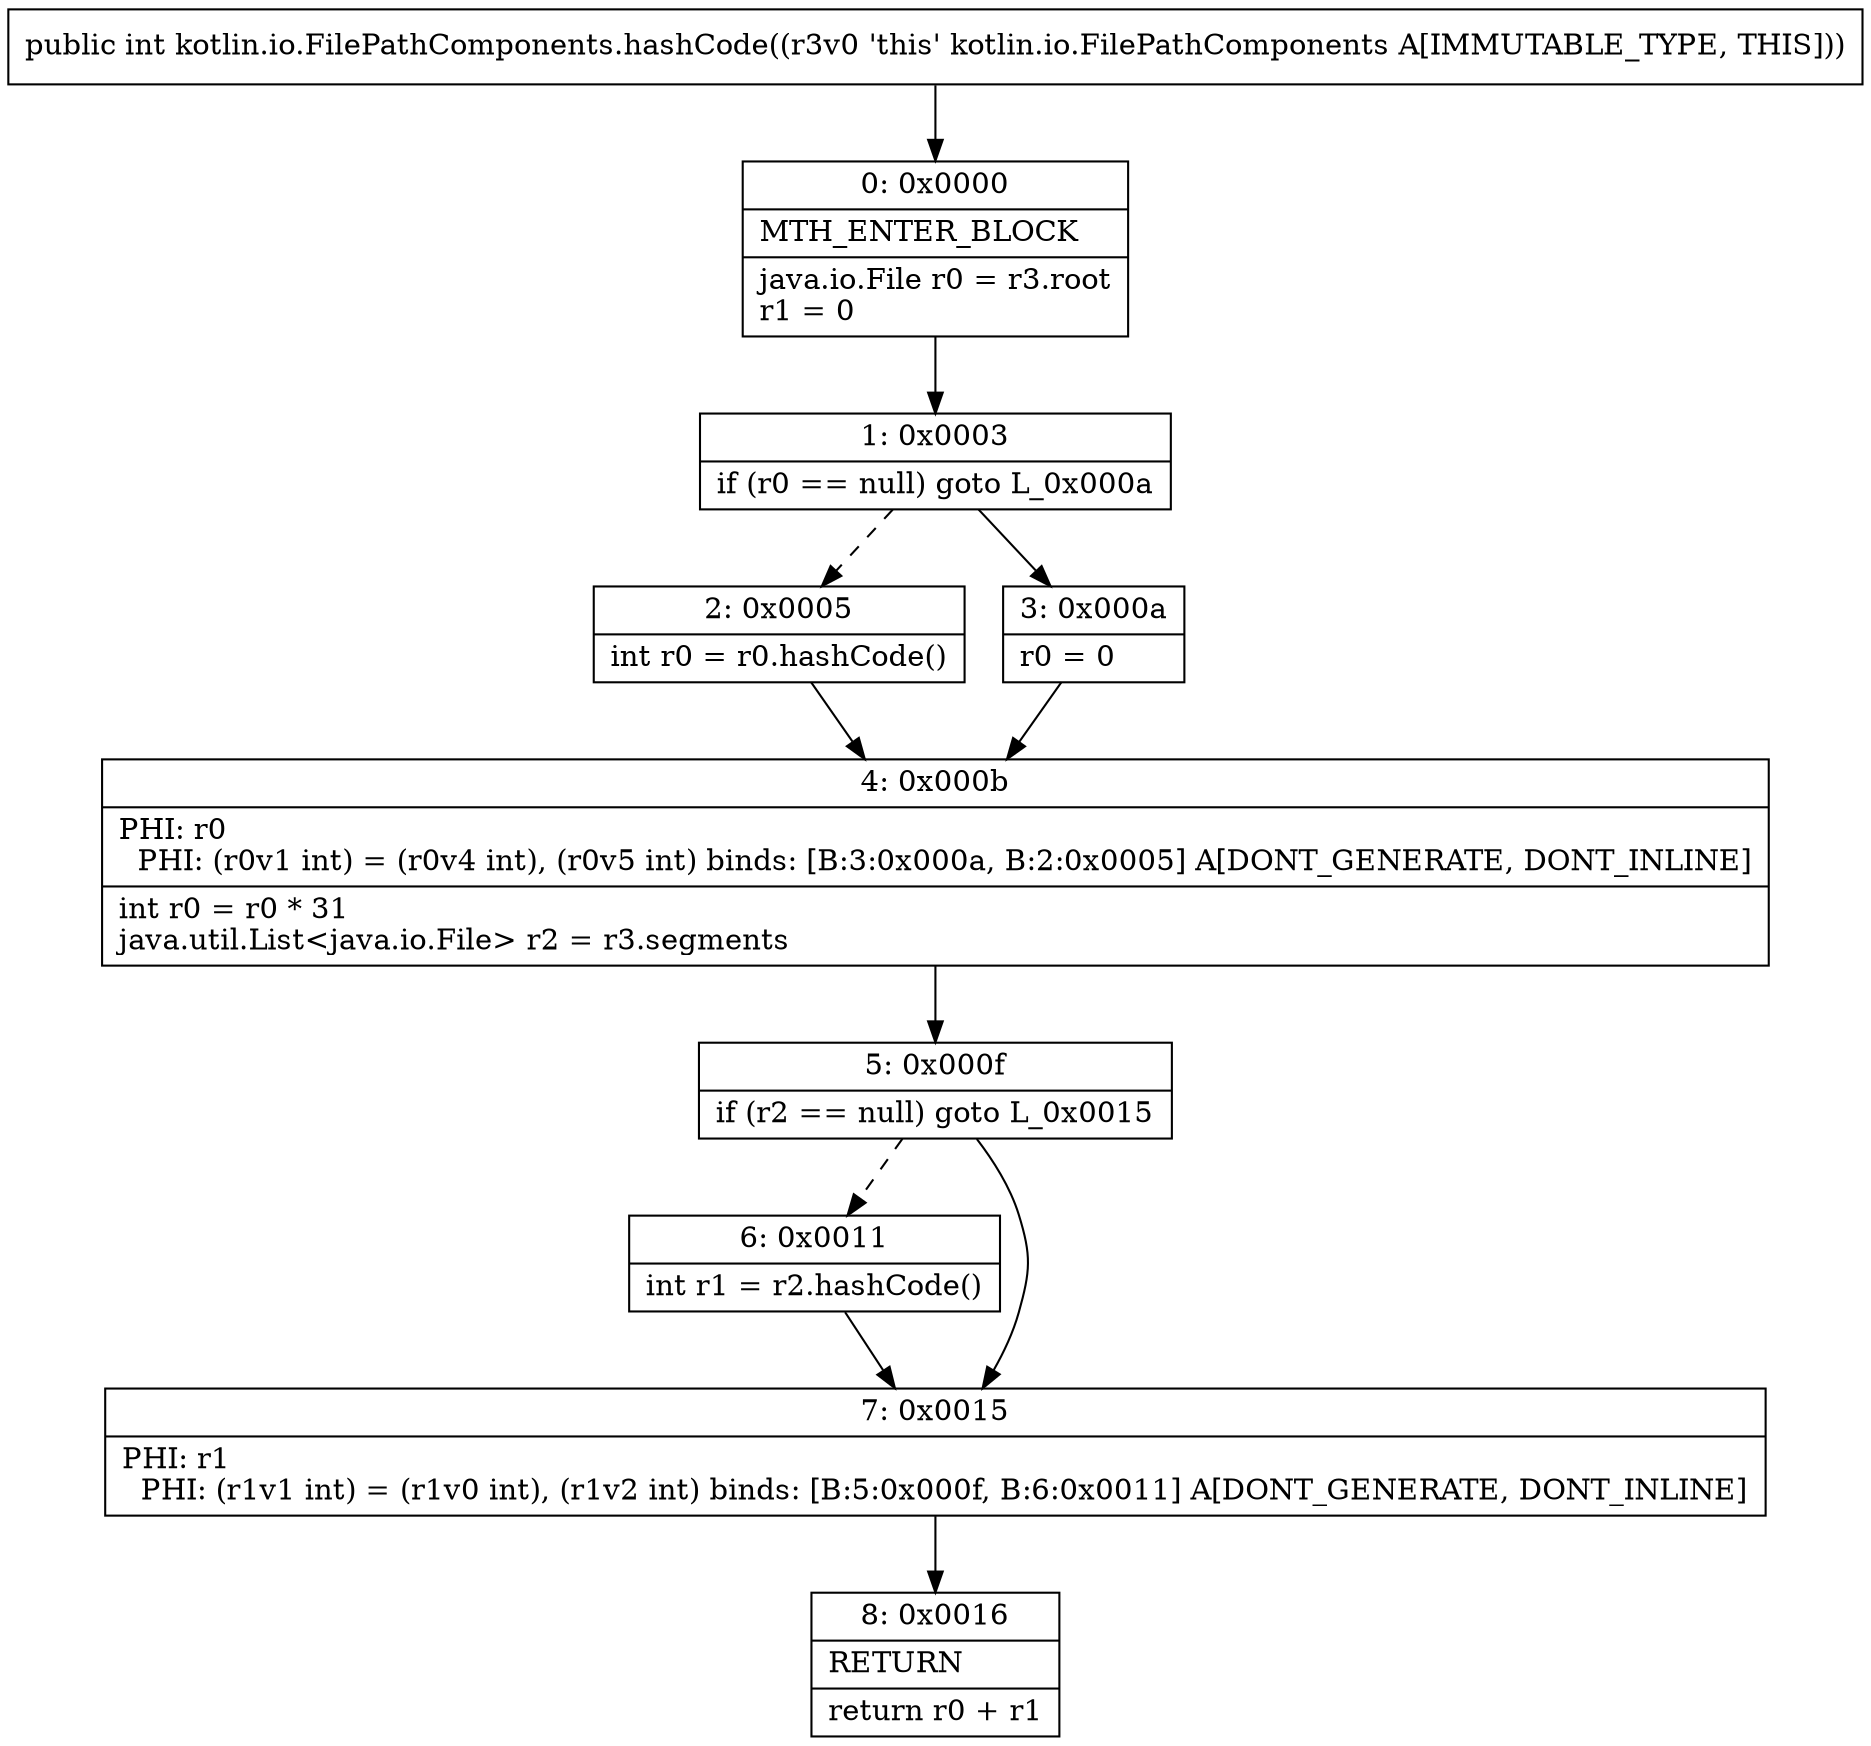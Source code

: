 digraph "CFG forkotlin.io.FilePathComponents.hashCode()I" {
Node_0 [shape=record,label="{0\:\ 0x0000|MTH_ENTER_BLOCK\l|java.io.File r0 = r3.root\lr1 = 0\l}"];
Node_1 [shape=record,label="{1\:\ 0x0003|if (r0 == null) goto L_0x000a\l}"];
Node_2 [shape=record,label="{2\:\ 0x0005|int r0 = r0.hashCode()\l}"];
Node_3 [shape=record,label="{3\:\ 0x000a|r0 = 0\l}"];
Node_4 [shape=record,label="{4\:\ 0x000b|PHI: r0 \l  PHI: (r0v1 int) = (r0v4 int), (r0v5 int) binds: [B:3:0x000a, B:2:0x0005] A[DONT_GENERATE, DONT_INLINE]\l|int r0 = r0 * 31\ljava.util.List\<java.io.File\> r2 = r3.segments\l}"];
Node_5 [shape=record,label="{5\:\ 0x000f|if (r2 == null) goto L_0x0015\l}"];
Node_6 [shape=record,label="{6\:\ 0x0011|int r1 = r2.hashCode()\l}"];
Node_7 [shape=record,label="{7\:\ 0x0015|PHI: r1 \l  PHI: (r1v1 int) = (r1v0 int), (r1v2 int) binds: [B:5:0x000f, B:6:0x0011] A[DONT_GENERATE, DONT_INLINE]\l}"];
Node_8 [shape=record,label="{8\:\ 0x0016|RETURN\l|return r0 + r1\l}"];
MethodNode[shape=record,label="{public int kotlin.io.FilePathComponents.hashCode((r3v0 'this' kotlin.io.FilePathComponents A[IMMUTABLE_TYPE, THIS])) }"];
MethodNode -> Node_0;
Node_0 -> Node_1;
Node_1 -> Node_2[style=dashed];
Node_1 -> Node_3;
Node_2 -> Node_4;
Node_3 -> Node_4;
Node_4 -> Node_5;
Node_5 -> Node_6[style=dashed];
Node_5 -> Node_7;
Node_6 -> Node_7;
Node_7 -> Node_8;
}

